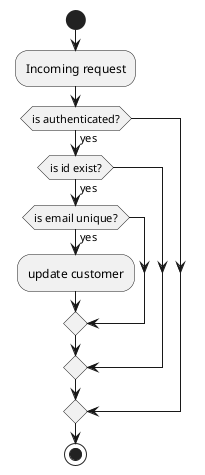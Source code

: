 @startuml
'https://plantuml.com/activity-diagram-beta

start
:Incoming request;
if (is authenticated?) then (yes)
  if (is id exist?) then (yes)
    if (is email unique?) then (yes)
      :update customer;
    endif
  endif
endif
stop
@enduml
